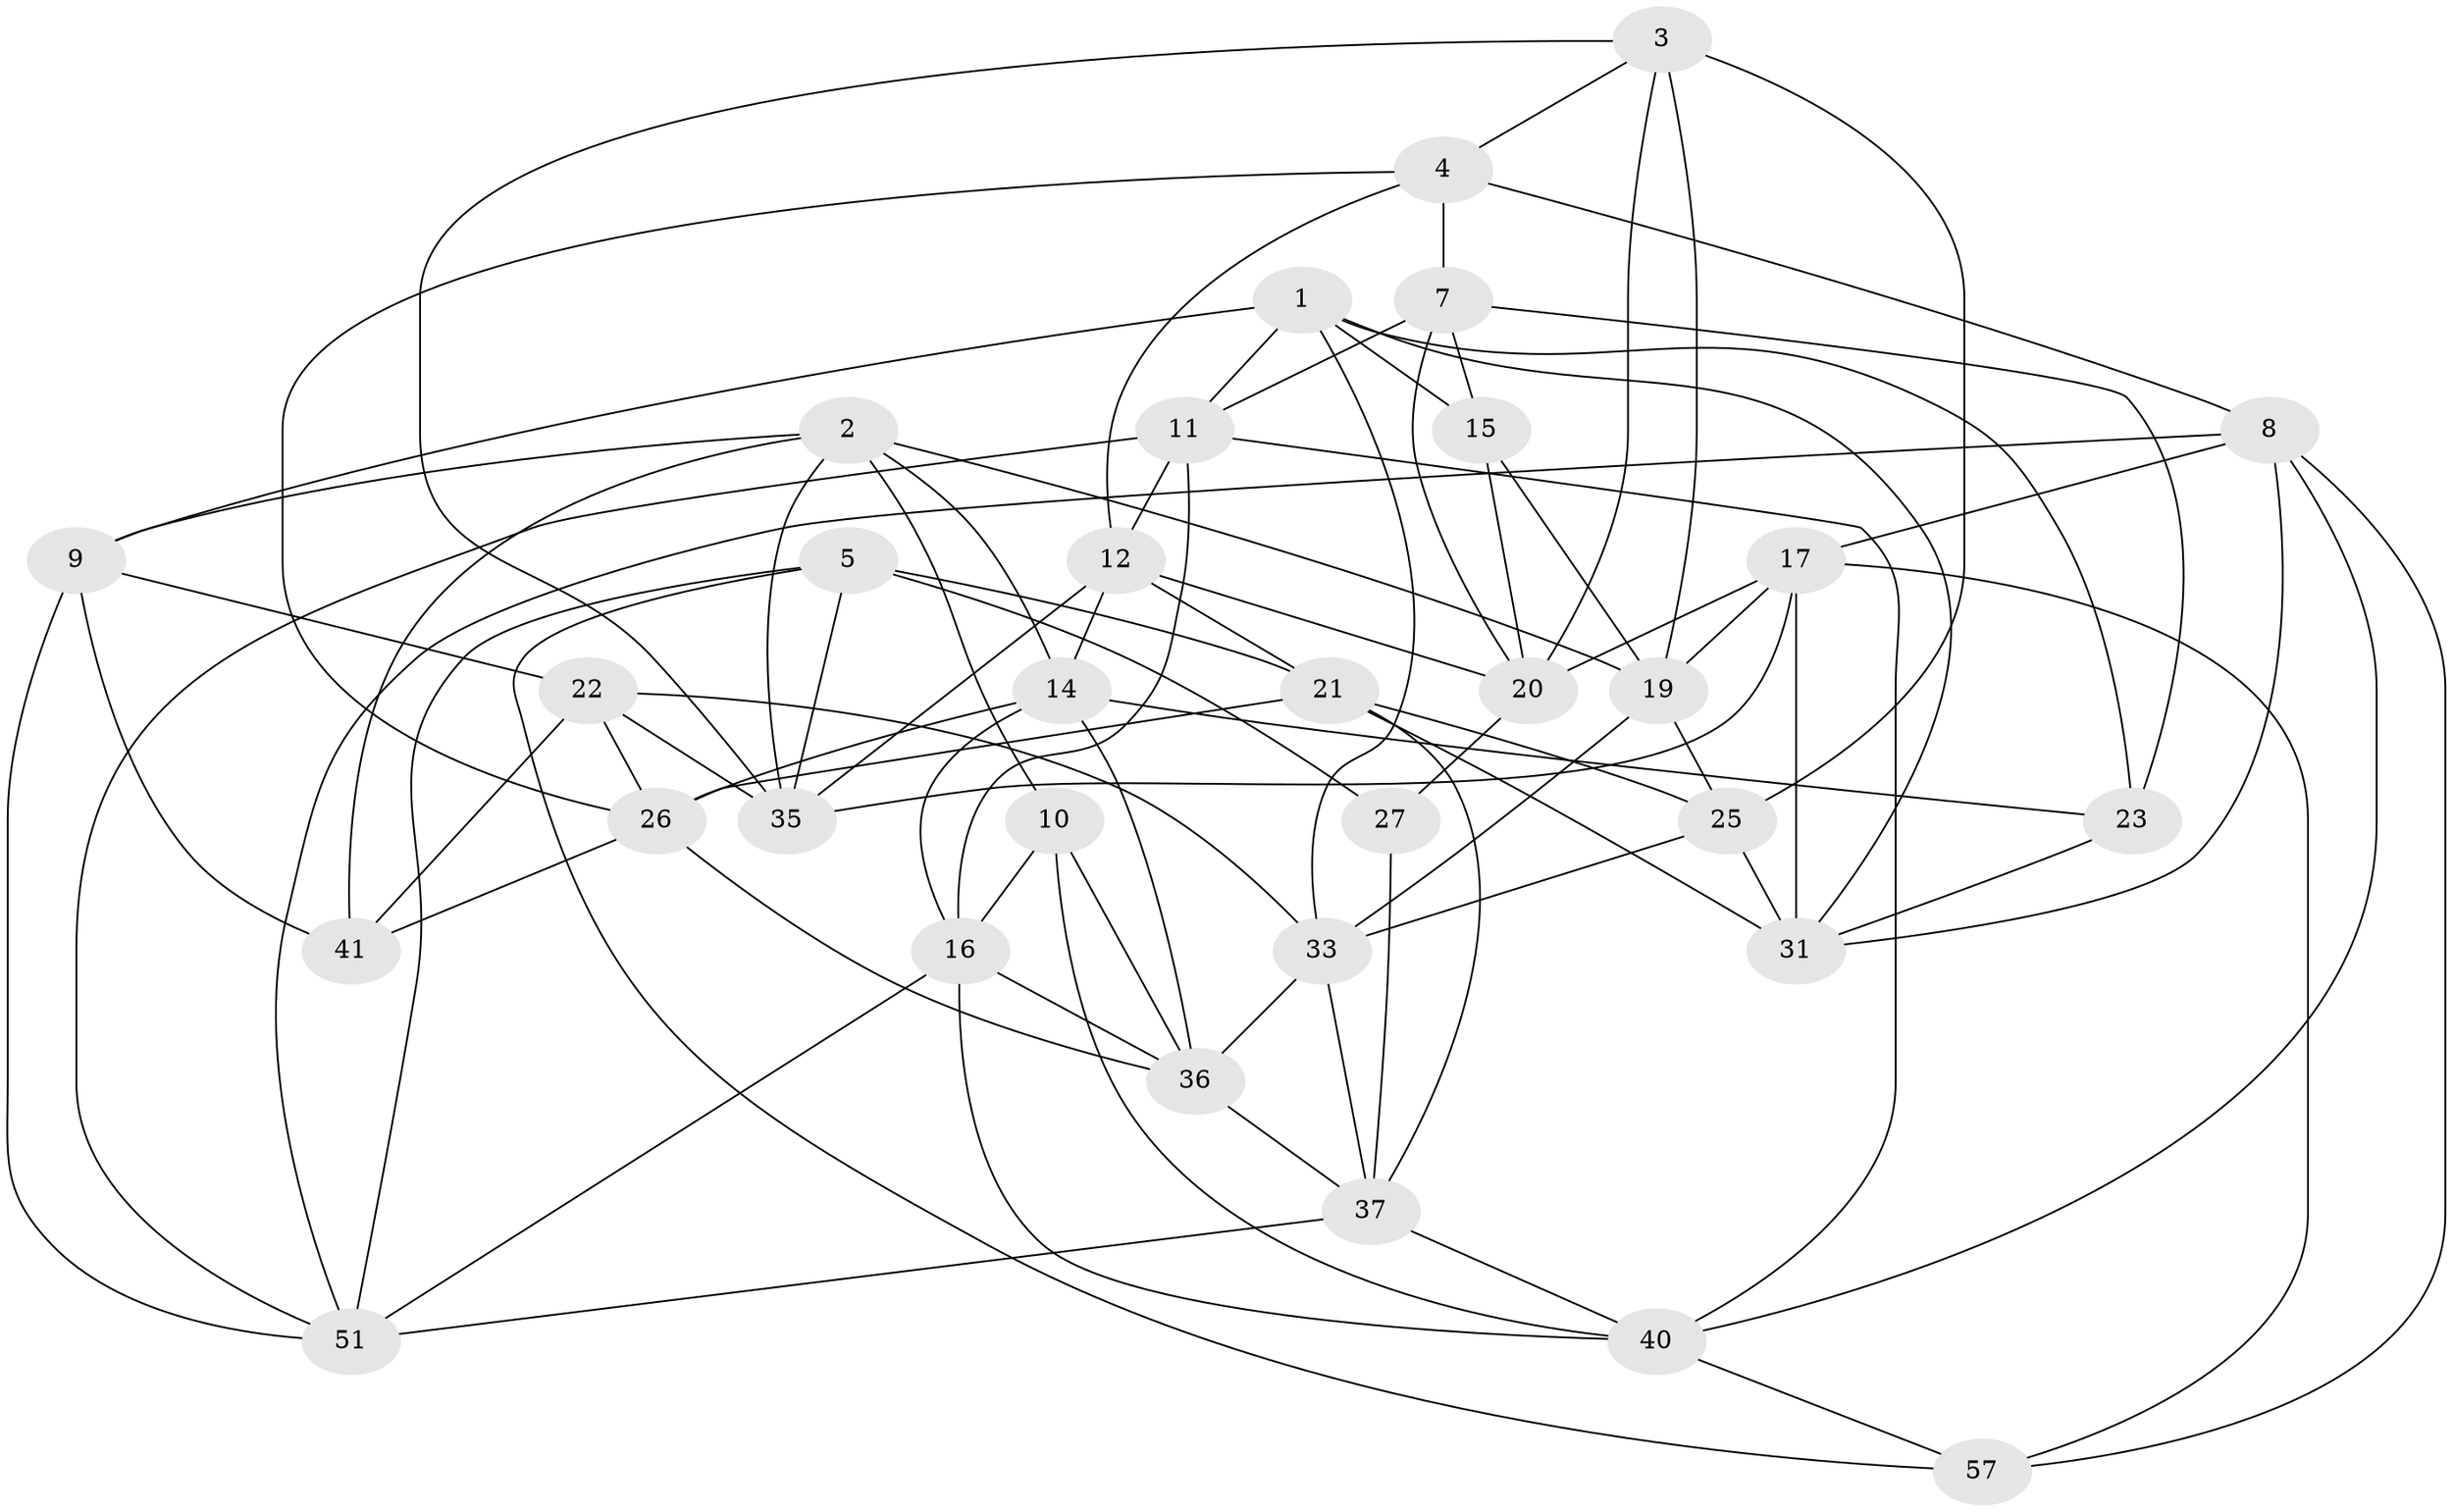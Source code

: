 // original degree distribution, {4: 1.0}
// Generated by graph-tools (version 1.1) at 2025/42/03/06/25 10:42:20]
// undirected, 32 vertices, 86 edges
graph export_dot {
graph [start="1"]
  node [color=gray90,style=filled];
  1 [super="+44"];
  2 [super="+46"];
  3 [super="+28"];
  4 [super="+34"];
  5 [super="+6"];
  7 [super="+32"];
  8 [super="+13"];
  9 [super="+39"];
  10;
  11 [super="+24"];
  12 [super="+49"];
  14 [super="+58"];
  15;
  16 [super="+38"];
  17 [super="+18"];
  19 [super="+30"];
  20 [super="+48"];
  21 [super="+55"];
  22 [super="+43"];
  23;
  25 [super="+56"];
  26 [super="+29"];
  27;
  31 [super="+42"];
  33 [super="+54"];
  35 [super="+50"];
  36 [super="+45"];
  37 [super="+47"];
  40 [super="+53"];
  41;
  51 [super="+52"];
  57;
  1 -- 31;
  1 -- 11;
  1 -- 23;
  1 -- 15;
  1 -- 33;
  1 -- 9;
  2 -- 41;
  2 -- 35;
  2 -- 19;
  2 -- 10;
  2 -- 14;
  2 -- 9;
  3 -- 25 [weight=2];
  3 -- 4;
  3 -- 19;
  3 -- 35;
  3 -- 20;
  4 -- 26;
  4 -- 7 [weight=2];
  4 -- 8;
  4 -- 12;
  5 -- 27 [weight=2];
  5 -- 35;
  5 -- 51;
  5 -- 57;
  5 -- 21;
  7 -- 20;
  7 -- 11;
  7 -- 23;
  7 -- 15;
  8 -- 57;
  8 -- 40;
  8 -- 51;
  8 -- 31;
  8 -- 17;
  9 -- 41;
  9 -- 51;
  9 -- 22 [weight=2];
  10 -- 40;
  10 -- 36;
  10 -- 16;
  11 -- 51;
  11 -- 16;
  11 -- 40;
  11 -- 12;
  12 -- 21;
  12 -- 14;
  12 -- 35;
  12 -- 20;
  14 -- 26;
  14 -- 23;
  14 -- 16;
  14 -- 36;
  15 -- 20;
  15 -- 19;
  16 -- 51;
  16 -- 36;
  16 -- 40;
  17 -- 31;
  17 -- 35;
  17 -- 19;
  17 -- 57;
  17 -- 20;
  19 -- 25;
  19 -- 33;
  20 -- 27;
  21 -- 25;
  21 -- 31;
  21 -- 37;
  21 -- 26;
  22 -- 26;
  22 -- 33;
  22 -- 35;
  22 -- 41;
  23 -- 31;
  25 -- 31;
  25 -- 33;
  26 -- 36;
  26 -- 41;
  27 -- 37;
  33 -- 37;
  33 -- 36;
  36 -- 37;
  37 -- 40;
  37 -- 51;
  40 -- 57;
}
